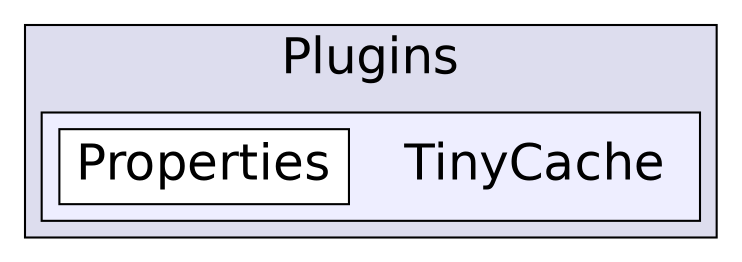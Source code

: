 digraph "C:/Users/nathanael/Documents/resizer/Plugins/TinyCache" {
  compound=true
  node [ fontsize="24", fontname="Helvetica"];
  edge [ labelfontsize="24", labelfontname="Helvetica"];
  subgraph clusterdir_0b4eaef40a1fe20bedafe9e8e719ce66 {
    graph [ bgcolor="#ddddee", pencolor="black", label="Plugins" fontname="Helvetica", fontsize="24", URL="dir_0b4eaef40a1fe20bedafe9e8e719ce66.html"]
  subgraph clusterdir_eb4683075317893a41bd4fb851375eee {
    graph [ bgcolor="#eeeeff", pencolor="black", label="" URL="dir_eb4683075317893a41bd4fb851375eee.html"];
    dir_eb4683075317893a41bd4fb851375eee [shape=plaintext label="TinyCache"];
    dir_5cad130502537c34bd770d0452fe0330 [shape=box label="Properties" color="black" fillcolor="white" style="filled" URL="dir_5cad130502537c34bd770d0452fe0330.html"];
  }
  }
}

